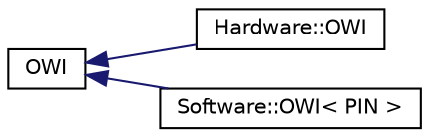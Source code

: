 digraph "Graphical Class Hierarchy"
{
  edge [fontname="Helvetica",fontsize="10",labelfontname="Helvetica",labelfontsize="10"];
  node [fontname="Helvetica",fontsize="10",shape=record];
  rankdir="LR";
  Node1 [label="OWI",height=0.2,width=0.4,color="black", fillcolor="white", style="filled",URL="$d7/d90/classOWI.html"];
  Node1 -> Node2 [dir="back",color="midnightblue",fontsize="10",style="solid",fontname="Helvetica"];
  Node2 [label="Hardware::OWI",height=0.2,width=0.4,color="black", fillcolor="white", style="filled",URL="$d3/d22/classHardware_1_1OWI.html"];
  Node1 -> Node3 [dir="back",color="midnightblue",fontsize="10",style="solid",fontname="Helvetica"];
  Node3 [label="Software::OWI\< PIN \>",height=0.2,width=0.4,color="black", fillcolor="white", style="filled",URL="$d0/de1/classSoftware_1_1OWI.html"];
}
